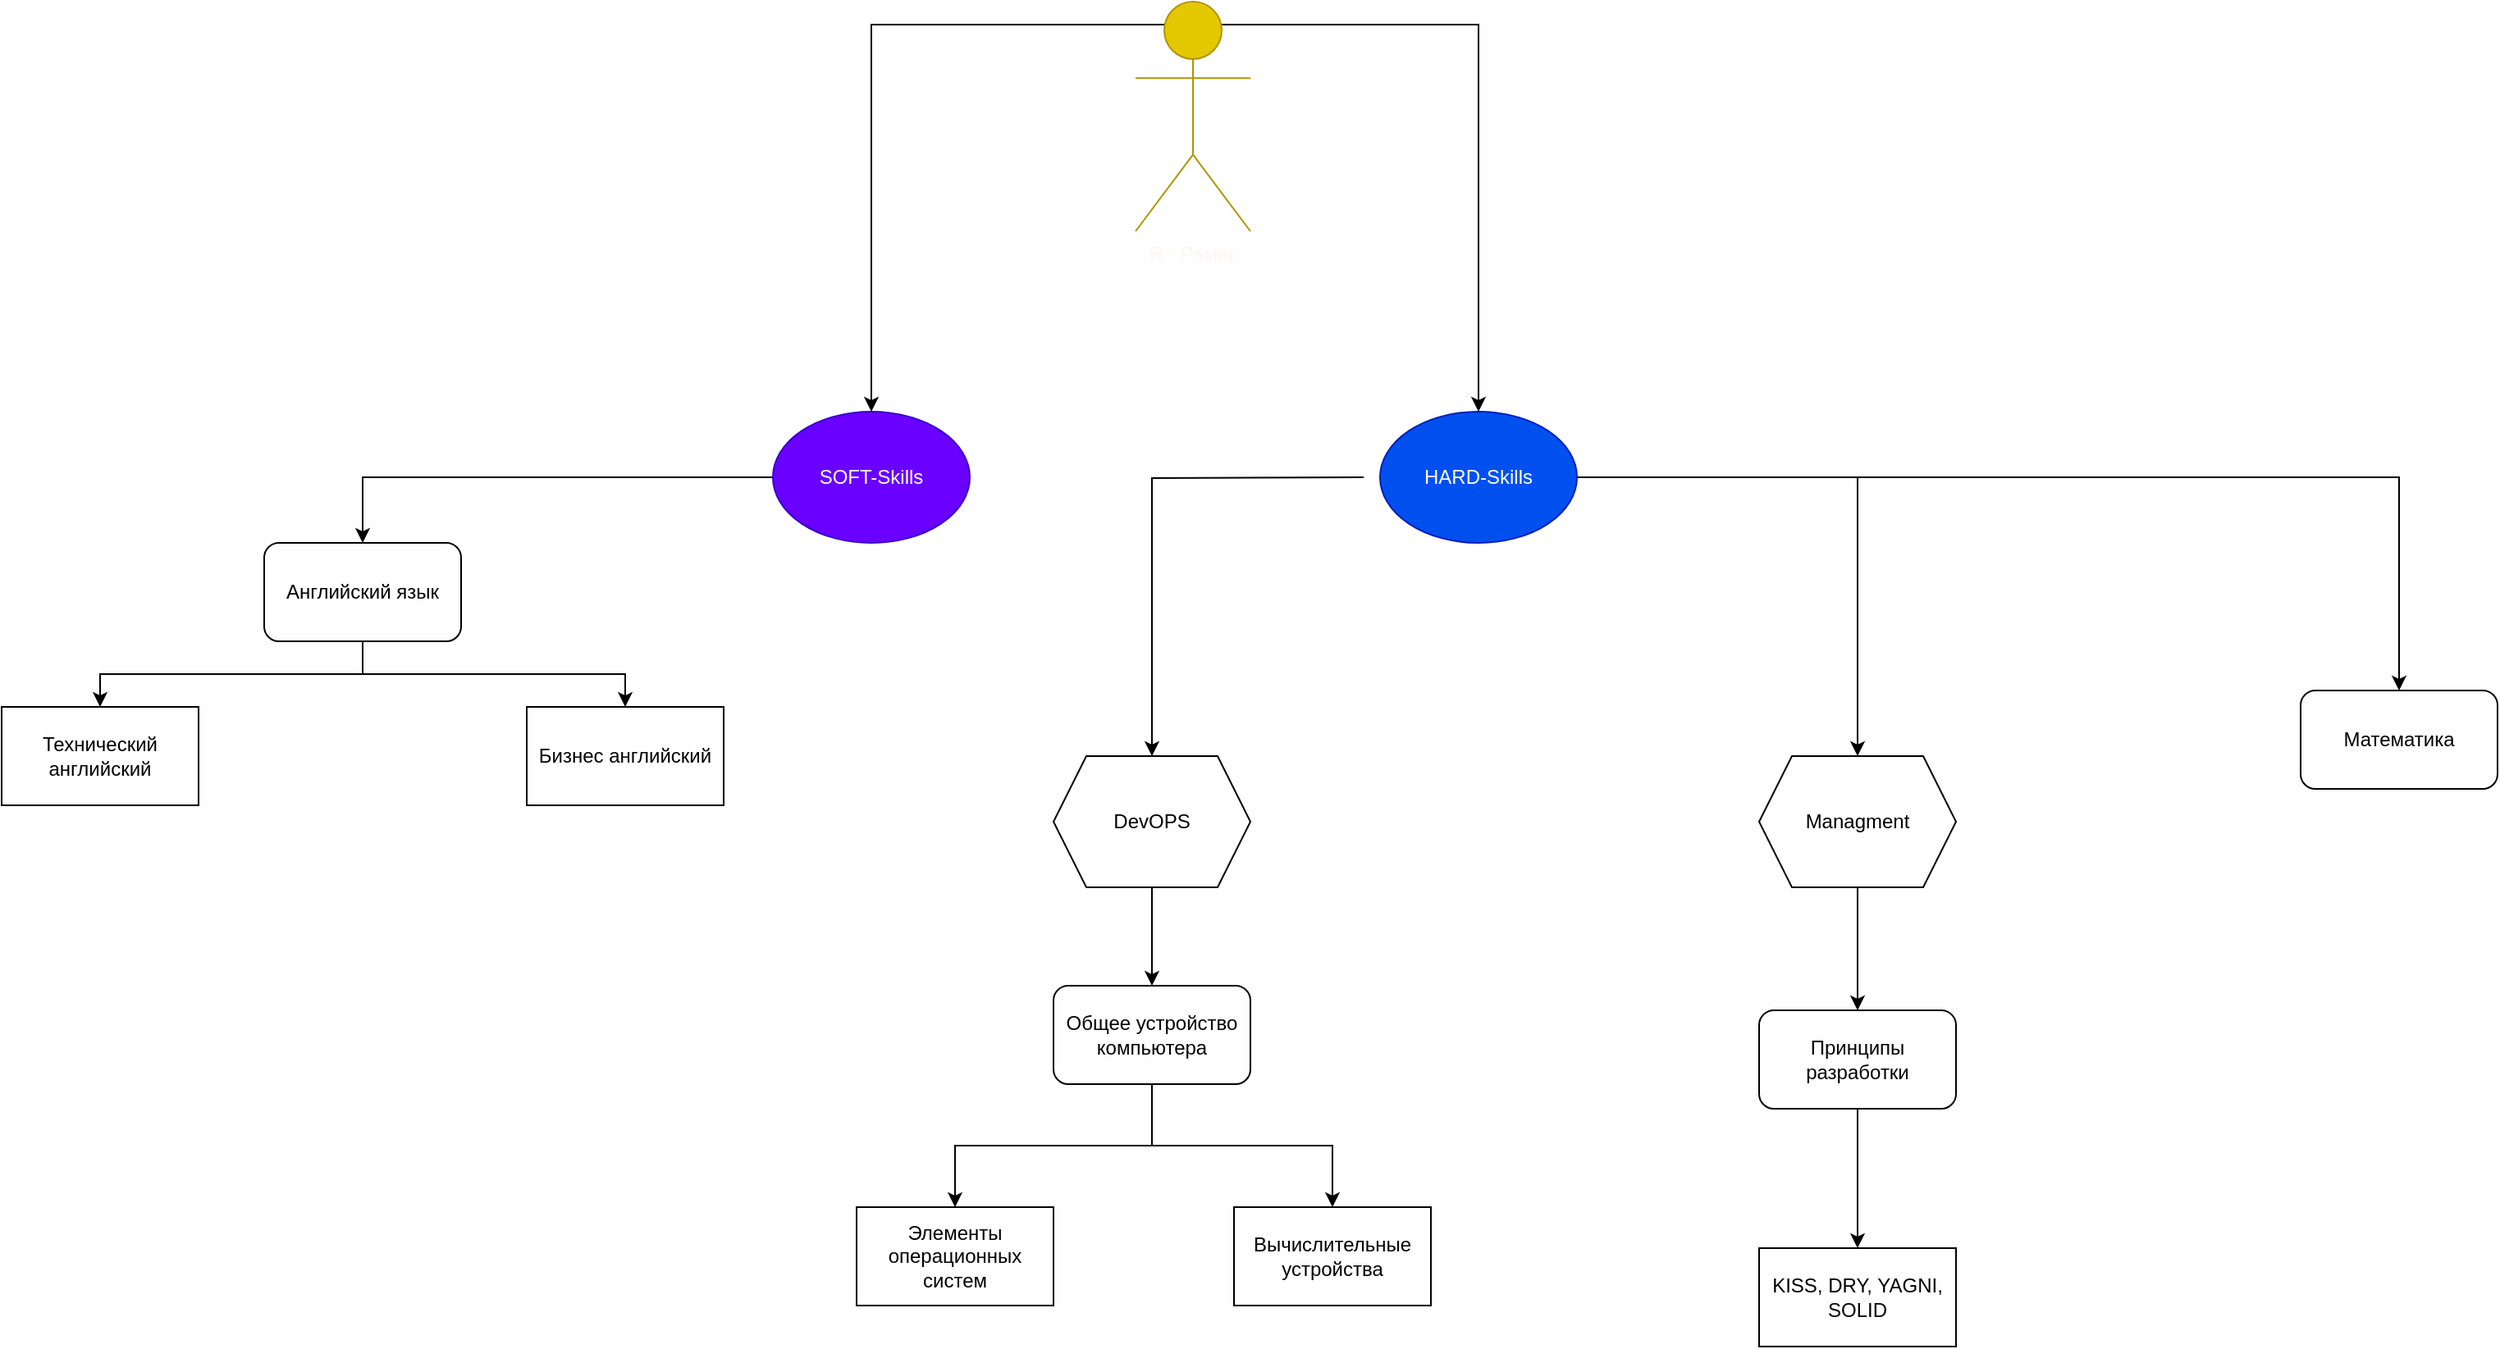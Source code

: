 <mxfile version="23.0.2" type="device">
  <diagram name="Страница — 1" id="KFoE6bagsn_ufYOEnOEv">
    <mxGraphModel dx="2514" dy="984" grid="1" gridSize="10" guides="1" tooltips="1" connect="1" arrows="1" fold="1" page="1" pageScale="1" pageWidth="827" pageHeight="1169" math="0" shadow="0">
      <root>
        <mxCell id="0" />
        <mxCell id="1" parent="0" />
        <mxCell id="QfGzjfTitUFlwN1ZFcqY-7" style="edgeStyle=orthogonalEdgeStyle;rounded=0;orthogonalLoop=1;jettySize=auto;html=1;exitX=0.75;exitY=0.1;exitDx=0;exitDy=0;exitPerimeter=0;entryX=0.5;entryY=0;entryDx=0;entryDy=0;" edge="1" parent="1" source="QfGzjfTitUFlwN1ZFcqY-1" target="QfGzjfTitUFlwN1ZFcqY-3">
          <mxGeometry relative="1" as="geometry" />
        </mxCell>
        <mxCell id="QfGzjfTitUFlwN1ZFcqY-8" style="edgeStyle=orthogonalEdgeStyle;rounded=0;orthogonalLoop=1;jettySize=auto;html=1;exitX=0.25;exitY=0.1;exitDx=0;exitDy=0;exitPerimeter=0;entryX=0.5;entryY=0;entryDx=0;entryDy=0;" edge="1" parent="1" source="QfGzjfTitUFlwN1ZFcqY-1" target="QfGzjfTitUFlwN1ZFcqY-2">
          <mxGeometry relative="1" as="geometry" />
        </mxCell>
        <mxCell id="QfGzjfTitUFlwN1ZFcqY-1" value="&lt;font color=&quot;#fff5f5&quot;&gt;Я - Рамир&lt;/font&gt;" style="shape=umlActor;verticalLabelPosition=bottom;verticalAlign=top;html=1;outlineConnect=0;fillColor=#e3c800;fontColor=#000000;strokeColor=#B09500;" vertex="1" parent="1">
          <mxGeometry x="561" y="90" width="70" height="140" as="geometry" />
        </mxCell>
        <mxCell id="QfGzjfTitUFlwN1ZFcqY-24" style="edgeStyle=orthogonalEdgeStyle;rounded=0;orthogonalLoop=1;jettySize=auto;html=1;exitX=0;exitY=0.5;exitDx=0;exitDy=0;entryX=0.5;entryY=0;entryDx=0;entryDy=0;" edge="1" parent="1" source="QfGzjfTitUFlwN1ZFcqY-2" target="QfGzjfTitUFlwN1ZFcqY-23">
          <mxGeometry relative="1" as="geometry" />
        </mxCell>
        <mxCell id="QfGzjfTitUFlwN1ZFcqY-2" value="SOFT-Skills" style="ellipse;whiteSpace=wrap;html=1;fillColor=#6a00ff;strokeColor=#3700CC;fontColor=#ffffff;" vertex="1" parent="1">
          <mxGeometry x="340" y="340" width="120" height="80" as="geometry" />
        </mxCell>
        <mxCell id="QfGzjfTitUFlwN1ZFcqY-10" style="edgeStyle=orthogonalEdgeStyle;rounded=0;orthogonalLoop=1;jettySize=auto;html=1;entryX=0.5;entryY=0;entryDx=0;entryDy=0;" edge="1" parent="1" source="QfGzjfTitUFlwN1ZFcqY-33" target="QfGzjfTitUFlwN1ZFcqY-11">
          <mxGeometry relative="1" as="geometry">
            <mxPoint x="780" y="450" as="sourcePoint" />
            <mxPoint x="701" y="540" as="targetPoint" />
          </mxGeometry>
        </mxCell>
        <mxCell id="QfGzjfTitUFlwN1ZFcqY-19" style="edgeStyle=orthogonalEdgeStyle;rounded=0;orthogonalLoop=1;jettySize=auto;html=1;exitX=1;exitY=0.5;exitDx=0;exitDy=0;entryX=0.5;entryY=0;entryDx=0;entryDy=0;" edge="1" parent="1" source="QfGzjfTitUFlwN1ZFcqY-3" target="QfGzjfTitUFlwN1ZFcqY-29">
          <mxGeometry relative="1" as="geometry" />
        </mxCell>
        <mxCell id="QfGzjfTitUFlwN1ZFcqY-20" style="edgeStyle=orthogonalEdgeStyle;rounded=0;orthogonalLoop=1;jettySize=auto;html=1;exitX=1;exitY=0.5;exitDx=0;exitDy=0;entryX=0.5;entryY=0;entryDx=0;entryDy=0;" edge="1" parent="1" source="QfGzjfTitUFlwN1ZFcqY-3" target="QfGzjfTitUFlwN1ZFcqY-15">
          <mxGeometry relative="1" as="geometry" />
        </mxCell>
        <mxCell id="QfGzjfTitUFlwN1ZFcqY-3" value="HARD-Skills" style="ellipse;whiteSpace=wrap;html=1;fillColor=#0050ef;fontColor=#ffffff;strokeColor=#001DBC;" vertex="1" parent="1">
          <mxGeometry x="710" y="340" width="120" height="80" as="geometry" />
        </mxCell>
        <UserObject label="Элементы операционных систем" link="https://stepik.org/course/253/promo" id="QfGzjfTitUFlwN1ZFcqY-9">
          <mxCell style="rounded=0;whiteSpace=wrap;html=1;" vertex="1" parent="1">
            <mxGeometry x="391" y="825" width="120" height="60" as="geometry" />
          </mxCell>
        </UserObject>
        <mxCell id="QfGzjfTitUFlwN1ZFcqY-12" style="edgeStyle=orthogonalEdgeStyle;rounded=0;orthogonalLoop=1;jettySize=auto;html=1;exitX=0.5;exitY=1;exitDx=0;exitDy=0;entryX=0.5;entryY=0;entryDx=0;entryDy=0;" edge="1" parent="1" source="QfGzjfTitUFlwN1ZFcqY-11" target="QfGzjfTitUFlwN1ZFcqY-9">
          <mxGeometry relative="1" as="geometry" />
        </mxCell>
        <mxCell id="QfGzjfTitUFlwN1ZFcqY-14" style="edgeStyle=orthogonalEdgeStyle;rounded=0;orthogonalLoop=1;jettySize=auto;html=1;exitX=0.5;exitY=1;exitDx=0;exitDy=0;entryX=0.5;entryY=0;entryDx=0;entryDy=0;" edge="1" parent="1" source="QfGzjfTitUFlwN1ZFcqY-11" target="QfGzjfTitUFlwN1ZFcqY-13">
          <mxGeometry relative="1" as="geometry" />
        </mxCell>
        <mxCell id="QfGzjfTitUFlwN1ZFcqY-11" value="Общее устройство компьютера" style="rounded=1;whiteSpace=wrap;html=1;" vertex="1" parent="1">
          <mxGeometry x="511" y="690" width="120" height="60" as="geometry" />
        </mxCell>
        <UserObject label="Вычислительные устройства" link="https://stepik.org/course/131544/promo" id="QfGzjfTitUFlwN1ZFcqY-13">
          <mxCell style="rounded=0;whiteSpace=wrap;html=1;" vertex="1" parent="1">
            <mxGeometry x="621" y="825" width="120" height="60" as="geometry" />
          </mxCell>
        </UserObject>
        <mxCell id="QfGzjfTitUFlwN1ZFcqY-15" value="Математика" style="rounded=1;whiteSpace=wrap;html=1;" vertex="1" parent="1">
          <mxGeometry x="1271" y="510" width="120" height="60" as="geometry" />
        </mxCell>
        <mxCell id="QfGzjfTitUFlwN1ZFcqY-22" style="edgeStyle=orthogonalEdgeStyle;rounded=0;orthogonalLoop=1;jettySize=auto;html=1;exitX=0.5;exitY=1;exitDx=0;exitDy=0;entryX=0.5;entryY=0;entryDx=0;entryDy=0;" edge="1" parent="1" source="QfGzjfTitUFlwN1ZFcqY-17" target="QfGzjfTitUFlwN1ZFcqY-21">
          <mxGeometry relative="1" as="geometry" />
        </mxCell>
        <mxCell id="QfGzjfTitUFlwN1ZFcqY-17" value="Принципы разработки" style="rounded=1;whiteSpace=wrap;html=1;" vertex="1" parent="1">
          <mxGeometry x="941" y="705" width="120" height="60" as="geometry" />
        </mxCell>
        <UserObject label="KISS, DRY, YAGNI, SOLID" link="https://stepik.org/course/124764/promo" id="QfGzjfTitUFlwN1ZFcqY-21">
          <mxCell style="rounded=0;whiteSpace=wrap;html=1;" vertex="1" parent="1">
            <mxGeometry x="941" y="850" width="120" height="60" as="geometry" />
          </mxCell>
        </UserObject>
        <mxCell id="QfGzjfTitUFlwN1ZFcqY-27" style="edgeStyle=orthogonalEdgeStyle;rounded=0;orthogonalLoop=1;jettySize=auto;html=1;exitX=0.5;exitY=1;exitDx=0;exitDy=0;" edge="1" parent="1" source="QfGzjfTitUFlwN1ZFcqY-23" target="QfGzjfTitUFlwN1ZFcqY-26">
          <mxGeometry relative="1" as="geometry" />
        </mxCell>
        <mxCell id="QfGzjfTitUFlwN1ZFcqY-28" style="edgeStyle=orthogonalEdgeStyle;rounded=0;orthogonalLoop=1;jettySize=auto;html=1;exitX=0.5;exitY=1;exitDx=0;exitDy=0;entryX=0.5;entryY=0;entryDx=0;entryDy=0;" edge="1" parent="1" source="QfGzjfTitUFlwN1ZFcqY-23" target="QfGzjfTitUFlwN1ZFcqY-25">
          <mxGeometry relative="1" as="geometry" />
        </mxCell>
        <mxCell id="QfGzjfTitUFlwN1ZFcqY-23" value="Английский язык" style="rounded=1;whiteSpace=wrap;html=1;" vertex="1" parent="1">
          <mxGeometry x="30" y="420" width="120" height="60" as="geometry" />
        </mxCell>
        <mxCell id="QfGzjfTitUFlwN1ZFcqY-25" value="Технический английский" style="rounded=0;whiteSpace=wrap;html=1;" vertex="1" parent="1">
          <mxGeometry x="-130" y="520" width="120" height="60" as="geometry" />
        </mxCell>
        <mxCell id="QfGzjfTitUFlwN1ZFcqY-26" value="Бизнес английский" style="rounded=0;whiteSpace=wrap;html=1;" vertex="1" parent="1">
          <mxGeometry x="190" y="520" width="120" height="60" as="geometry" />
        </mxCell>
        <mxCell id="QfGzjfTitUFlwN1ZFcqY-32" style="edgeStyle=orthogonalEdgeStyle;rounded=0;orthogonalLoop=1;jettySize=auto;html=1;exitX=0.5;exitY=1;exitDx=0;exitDy=0;" edge="1" parent="1" source="QfGzjfTitUFlwN1ZFcqY-29" target="QfGzjfTitUFlwN1ZFcqY-17">
          <mxGeometry relative="1" as="geometry" />
        </mxCell>
        <mxCell id="QfGzjfTitUFlwN1ZFcqY-29" value="Managment" style="shape=hexagon;perimeter=hexagonPerimeter2;whiteSpace=wrap;html=1;fixedSize=1;" vertex="1" parent="1">
          <mxGeometry x="941" y="550" width="120" height="80" as="geometry" />
        </mxCell>
        <mxCell id="QfGzjfTitUFlwN1ZFcqY-34" value="" style="edgeStyle=orthogonalEdgeStyle;rounded=0;orthogonalLoop=1;jettySize=auto;html=1;entryX=0.5;entryY=0;entryDx=0;entryDy=0;" edge="1" parent="1" target="QfGzjfTitUFlwN1ZFcqY-33">
          <mxGeometry relative="1" as="geometry">
            <mxPoint x="700" y="380" as="sourcePoint" />
            <mxPoint x="571" y="620" as="targetPoint" />
          </mxGeometry>
        </mxCell>
        <mxCell id="QfGzjfTitUFlwN1ZFcqY-33" value="DevOPS" style="shape=hexagon;perimeter=hexagonPerimeter2;whiteSpace=wrap;html=1;fixedSize=1;" vertex="1" parent="1">
          <mxGeometry x="511" y="550" width="120" height="80" as="geometry" />
        </mxCell>
      </root>
    </mxGraphModel>
  </diagram>
</mxfile>
